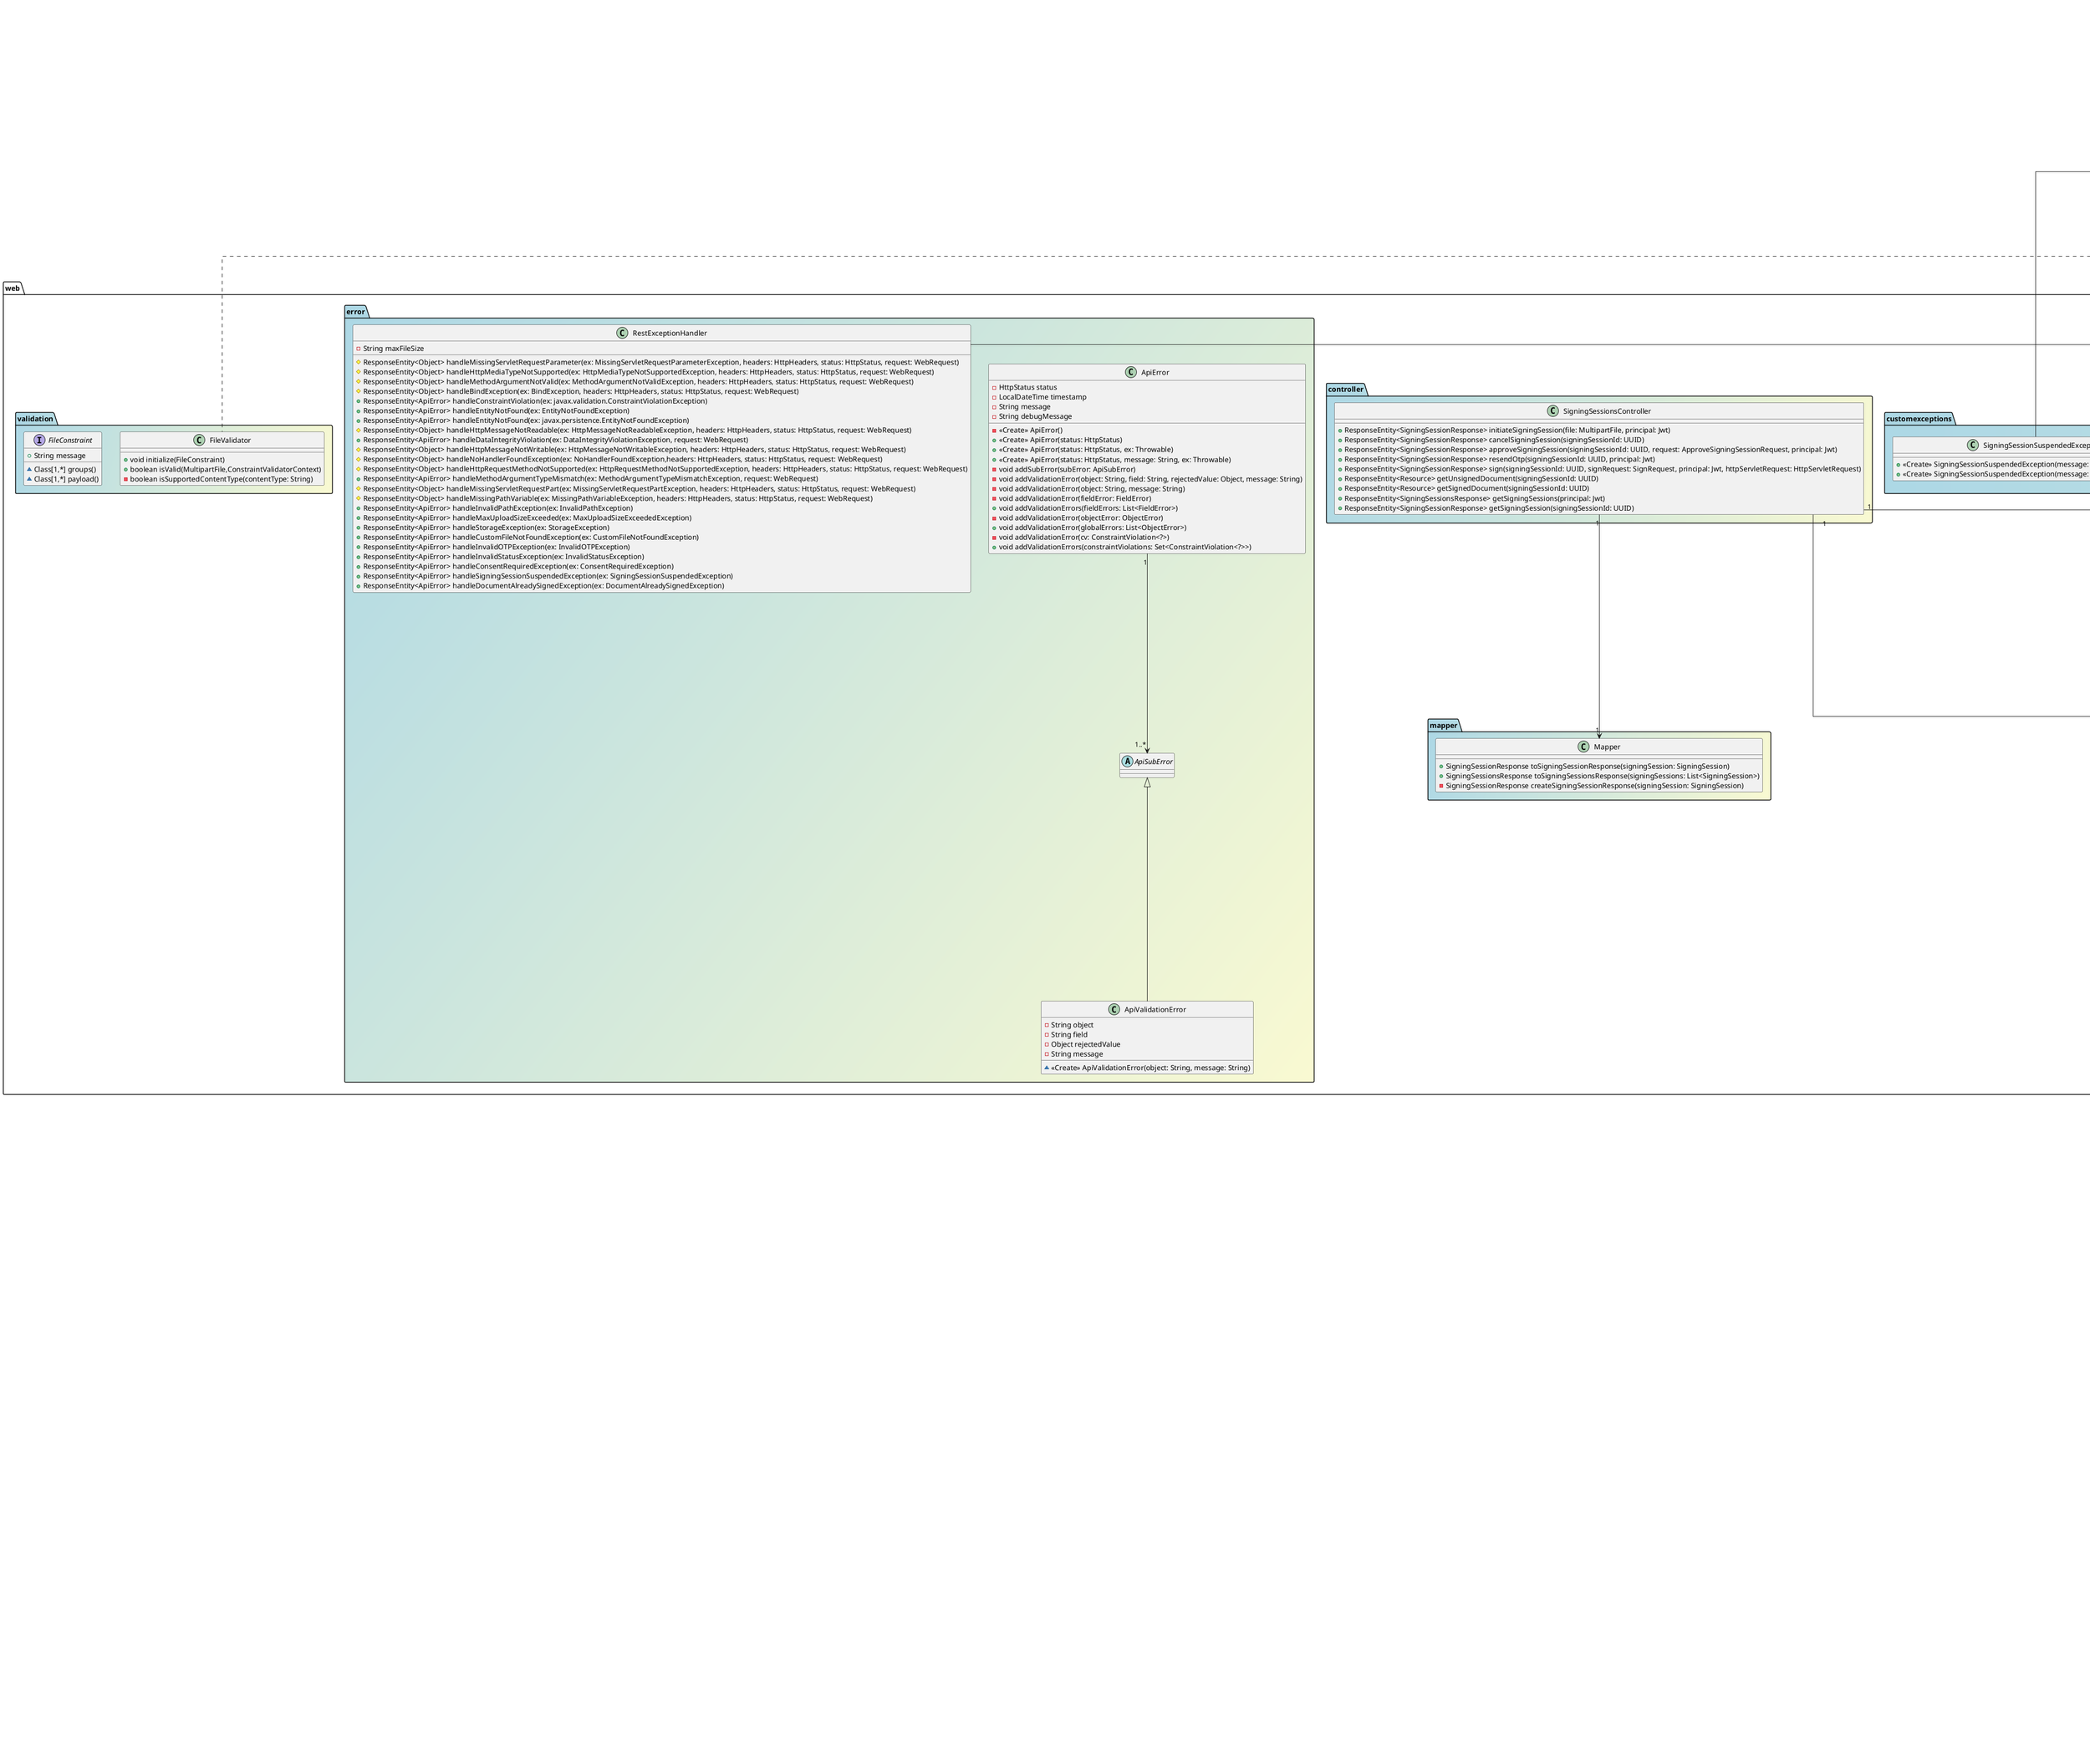 @startuml

skinparam linetype ortho
skinparam ranksep 200

package web.customexceptions #LightBlue/LightGoldenRodYellow {
    class InvalidStatusException {
        + <<Create>> InvalidStatusException(message: String)
        + <<Create>> InvalidStatusException(message: String, cause: Throwable)
    }
    class DocumentAlreadySignedException {
        + <<Create>> DocumentAlreadySignedException(message: String)
        + <<Create>> DocumentAlreadySignedException(message: String, cause: Throwable)
    }
    class ConsentRequiredException {
        + <<Create>> ConsentRequiredException(message: String)
        + <<Create>> ConsentRequiredException(message: String, cause: Throwable)
    }
    class StorageException {
        + <<Create>> StorageException(message: String)
        + <<Create>> StorageException(message: String, cause: Throwable)
    }
    class InvalidOTPException {
        + <<Create>> InvalidOTPException(message: String)
        + <<Create>> InvalidOTPException(message: String, cause: Throwable)
    }
    class EntityNotFoundException {
        + <<Create>> EntityNotFoundException(clazz: Class, searchParamsMap: String[1..*])
        - {static} String generateMessage(entity: String, searchParams: Map<String,String>)
        - {static} Map<K,V> toMap(keyType: Class<K>, valueType: Class<V>, entries: Object[1..*])
    }
    class CustomFileNotFoundException {
        + <<Create>> CustomFileNotFoundException(message: String)
        + <<Create>> CustomFileNotFoundException(message: String, cause: Throwable)
    }
    class SigningSessionSuspendedException {
        + <<Create>> SigningSessionSuspendedException(message: String)
        + <<Create>> SigningSessionSuspendedException(message: String, cause: Throwable)
    }
}


package web.error #LightBlue/LightGoldenRodYellow {
    class ApiError {
        - HttpStatus status
        - LocalDateTime timestamp
        - String message
        - String debugMessage
        - <<Create>> ApiError()
        + <<Create>> ApiError(status: HttpStatus)
        + <<Create>> ApiError(status: HttpStatus, ex: Throwable)
        + <<Create>> ApiError(status: HttpStatus, message: String, ex: Throwable)
        - void addSubError(subError: ApiSubError)
        - void addValidationError(object: String, field: String, rejectedValue: Object, message: String)
        - void addValidationError(object: String, message: String)
        - void addValidationError(fieldError: FieldError)
        + void addValidationErrors(fieldErrors: List<FieldError>)
        - void addValidationError(objectError: ObjectError)
        + void addValidationError(globalErrors: List<ObjectError>)
        - void addValidationError(cv: ConstraintViolation<?>)
        + void addValidationErrors(constraintViolations: Set<ConstraintViolation<?>>)
    }
    class RestExceptionHandler {
        - String maxFileSize
        # ResponseEntity<Object> handleMissingServletRequestParameter(ex: MissingServletRequestParameterException, headers: HttpHeaders, status: HttpStatus, request: WebRequest)
        # ResponseEntity<Object> handleHttpMediaTypeNotSupported(ex: HttpMediaTypeNotSupportedException, headers: HttpHeaders, status: HttpStatus, request: WebRequest)
        # ResponseEntity<Object> handleMethodArgumentNotValid(ex: MethodArgumentNotValidException, headers: HttpHeaders, status: HttpStatus, request: WebRequest)
        # ResponseEntity<Object> handleBindException(ex: BindException, headers: HttpHeaders, status: HttpStatus, request: WebRequest)
        + ResponseEntity<ApiError> handleConstraintViolation(ex: javax.validation.ConstraintViolationException)
        + ResponseEntity<ApiError> handleEntityNotFound(ex: EntityNotFoundException)
        + ResponseEntity<ApiError> handleEntityNotFound(ex: javax.persistence.EntityNotFoundException)
        # ResponseEntity<Object> handleHttpMessageNotReadable(ex: HttpMessageNotReadableException, headers: HttpHeaders, status: HttpStatus, request: WebRequest)
        + ResponseEntity<ApiError> handleDataIntegrityViolation(ex: DataIntegrityViolationException, request: WebRequest)
        # ResponseEntity<Object> handleHttpMessageNotWritable(ex: HttpMessageNotWritableException, headers: HttpHeaders, status: HttpStatus, request: WebRequest)
        # ResponseEntity<Object> handleNoHandlerFoundException(ex: NoHandlerFoundException,headers: HttpHeaders, status: HttpStatus, request: WebRequest)
        # ResponseEntity<Object> handleHttpRequestMethodNotSupported(ex: HttpRequestMethodNotSupportedException, headers: HttpHeaders, status: HttpStatus, request: WebRequest)
        + ResponseEntity<ApiError> handleMethodArgumentTypeMismatch(ex: MethodArgumentTypeMismatchException, request: WebRequest)
        # ResponseEntity<Object> handleMissingServletRequestPart(ex: MissingServletRequestPartException, headers: HttpHeaders, status: HttpStatus, request: WebRequest)
        # ResponseEntity<Object> handleMissingPathVariable(ex: MissingPathVariableException, headers: HttpHeaders, status: HttpStatus, request: WebRequest)
        + ResponseEntity<ApiError> handleInvalidPathException(ex: InvalidPathException)
        + ResponseEntity<ApiError> handleMaxUploadSizeExceeded(ex: MaxUploadSizeExceededException)
        + ResponseEntity<ApiError> handleStorageException(ex: StorageException)
        + ResponseEntity<ApiError> handleCustomFileNotFoundException(ex: CustomFileNotFoundException)
        + ResponseEntity<ApiError> handleInvalidOTPException(ex: InvalidOTPException)
        + ResponseEntity<ApiError> handleInvalidStatusException(ex: InvalidStatusException)
        + ResponseEntity<ApiError> handleConsentRequiredException(ex: ConsentRequiredException)
        + ResponseEntity<ApiError> handleSigningSessionSuspendedException(ex: SigningSessionSuspendedException)
        + ResponseEntity<ApiError> handleDocumentAlreadySignedException(ex: DocumentAlreadySignedException)
    }
    abstract class ApiSubError {
    }
    class ApiValidationError {
        - String object
        - String field
        - Object rejectedValue
        - String message
        ~ <<Create>> ApiValidationError(object: String, message: String)
    }
}

package service.storage #LightBlue/LightGoldenRodYellow {
    interface IStorageService {
        ~ Path store(file: MultipartFile)
        ~ Resource loadAsResource(fileName: String, signed: boolean)
        ~ Path load(fileName: String)
    }
    class StorageProperties {
        - String uploadDir
        - String downloadDir
    }
    class StorageServiceImpl {
        - Path uploadPath
        - Path downloadLocation
        + <<Create>> StorageServiceImpl(storageProperties: StorageProperties)
        + Path store(file: MultipartFile)
        + Resource loadAsResource(fileName: String, signed: boolean)
        + Path load(fileName: String)
    }
}

package web.controller #LightBlue/LightGoldenRodYellow {
    class SigningSessionsController {
        + ResponseEntity<SigningSessionResponse> initiateSigningSession(file: MultipartFile, principal: Jwt)
        + ResponseEntity<SigningSessionResponse> cancelSigningSession(signingSessionId: UUID)
        + ResponseEntity<SigningSessionResponse> approveSigningSession(signingSessionId: UUID, request: ApproveSigningSessionRequest, principal: Jwt)
        + ResponseEntity<SigningSessionResponse> resendOtp(signingSessionId: UUID, principal: Jwt)
        + ResponseEntity<SigningSessionResponse> sign(signingSessionId: UUID, signRequest: SignRequest, principal: Jwt, httpServletRequest: HttpServletRequest)
        + ResponseEntity<Resource> getUnsignedDocument(signingSessionId: UUID)
        + ResponseEntity<Resource> getSignedDocument(signingSessionId: UUID)
        + ResponseEntity<SigningSessionsResponse> getSigningSessions(principal: Jwt)
        + ResponseEntity<SigningSessionResponse> getSigningSession(signingSessionId: UUID)
    }
}

package response #LightBlue/LightGoldenRodYellow {
    class SigningSessionResponse {
        - UUID id
        - UUID userId
        - int otpAttempts
        - int signAttempts
        - Long suspendedUntil
        - Boolean consent
        - Status status
    }
    class DocumentResponse {
        - UUID id
        - String fileName
        - Long addedOn
        - String signedFileName
    }
    class SigningSessionsResponse {
    }
}

package service.email #LightBlue/LightGoldenRodYellow {
    class EmailServiceImpl {
        - {static} String NOREPLY_ADDRESS
        - JavaMailSender emailSender
        - ITemplateEngine thymeleafTemplateEngine
        + void sendRegistrationEmail(principal: Jwt, code: String)
        + void sendSigningEmail(principalClaims: Map<String,Object>, code: String)
    }
    interface IEmailService {
        ~ void sendRegistrationEmail(principal: Jwt, code: String)
        ~ void sendSigningEmail(principalClaims: Map<String,Object>, code: String)
    }
}


package persistence.repository #LightBlue/LightGoldenRodYellow {
    interface ISigningSessionRepository {
        ~ List<SigningSession> findByUserId(userId: UUID)
    }
}


package service.location #LightBlue/LightGoldenRodYellow {
    class GeoIPLocationService {
        - DatabaseReader dbReaderCity
        + <<Create>> GeoIPLocationService()
        + GeoIP getLocation(ip: String)
    }
    class GeoIP {
        - String ipAddress
        - String city
        - String country
        - String latitude
        - String longitude
        + <<Create>> GeoIP()
        + <<Create>> GeoIP(ipAddress: String)
        + <<Create>> GeoIP(ipAddress: String, city: String, country: String, latitude: String, longitude: String)
    }
    class HttpUtils {
        - {static} String[1..*] IP_HEADERS
        + {static} String getRequestIPAddress(request: HttpServletRequest)
        - <<Create>> HttpUtils()
    }
}

package service.signing.test #LightBlue/LightGoldenRodYellow {
    class SignerAuthenticityTest {
        - String givenName
        - String familyName
        - String signatureFieldName
        - String certSubjectName
        - Path fileToBeSignedPath
        - String reason
        - String contact
        - String clientIp
        ~ SignatureUtil util
        ~ PdfDocument pdfDocument
        ~ Map<String,Object> principalClaims
        ~ void setUp()
        ~ void tearDown()
        ~ void rejectDifferentPrincipal()
        ~ void acceptValidPrincipal()
    }

    class IrrefutabilityTest {
        - String givenName
        - String familyName
        - String signatureFieldName
        - String certSubjectName
        - Path fileToBeSignedPath
        - String reason
        - String contact
        - String clientIp
        ~ SignatureUtil util
        ~ PdfDocument pdfDocument
        ~ void setUp()
        ~ void tearDown()
        ~ void sessionFieldsUpdated()
        ~ void testSignedDocumentFieldsAndApproved()
    }

    class SigningServiceIntegrityTest {
        - String givenName
        - String familyName
        - String signatureFieldName
        - String certSubjectName
        - Path fileToBeSignedPath
        - String reason
        - String location
        - String contact
        - String clientIp
        ~ SignatureUtil util
        ~ PdfDocument pdfDocument
        ~ void setUp()
        ~ void tearDown()
        ~ void signatureField()
        ~ void signature()
        ~ void signatureValidityAndDataIntegrity()
        ~ void signatureDataIntegrityManual()
        ~ void fieldsMatch()
    }

}

package service.signing #LightBlue/LightGoldenRodYellow {
    class SigningService {
        ~ String BASE_DEST
        ~ String STORE_PATH
        ~ char[1..*] STORE_PASS
        ~ char[1..*] KEY_PASS
        + <<Create>> SigningService(signingProperties: SigningProperties, storageService: IStorageService, locationService: GeoIPLocationService)
        - {static} String getFileChecksum(digest: MessageDigest, file: File)
        + Path sign(signingSession: SigningSession, clientIp: String, principalClaims: Map<String,Object>)
        - String prepareLocation(clientIp: String)
        - String prepareReason(signingSession: SigningSession, principalClaims: Map<String,Object>)
    }
    class SigningProperties {
        - String storePass
        - String keyPass
    }
}

package persistence.model #LightBlue/LightGoldenRodYellow {
    class SigningSession {
        - UUID id
        - UUID userId
        - int otpAttempts
        - int signAttempts
        - Long suspendedUntil
        - Boolean consent
        - Status status
        + <<Create>> SigningSession(id: UUID)
    }
    class StatusConverter {
        + String convertToDatabaseColumn(status: Status)
        + Status convertToEntityAttribute(code: String)
    }
    class OneTimePassword {
        - UUID id
        - Long timestamp
        - String otp
        - String secret
    }
    class Document {
        - UUID id
        - String filePath
        - String fileName
        - Long addedOn
        - String signedFilePath
        - String signedFileName
    }
    enum Status {
        +  SIGNED
        +  PENDING
        +  IN_PROGRESS
        +  CANCELED
        +  REJECTED
        - <<Create>> Status(statusString: String)
        - String statusString
        + String getStatusString()
    }
}

package config #LightBlue/LightGoldenRodYellow {
    class SecurityConfig {
        # void configure(http: HttpSecurity)
        ~ JwtDecoder jwtDecoder(properties: OAuth2ResourceServerProperties)
    }
    class OrganizationSubClaimAdapter {
        - MappedJwtClaimSetConverter delegate
        + Map<String,Object> convert(claims: Map<String,Object>)
    }
}

package service.totp #LightBlue/LightGoldenRodYellow {
    class TotpService {
        - CodeGenerator codeGenerator
        - CodeVerifier codeVerifier
        + <<Create>> TotpService()
        + OneTimePassword getCodeObject()
        + OneTimePassword getCodeObject(timestamp: long, secret: String)
        + boolean verifyCode(secret: String, code: String)
    }

}

package service.sms #LightBlue/LightGoldenRodYellow {
    class SmsServiceImpl {
        ~ String sid
        ~ String token
        + <<Create>> SmsServiceImpl(smsProperties: SmsProperties)
        + void sendSigningSms(principalClaims: Map<String,Object>, code: String)
    }
    interface ISmsService {
        ~ void sendSigningSms(principalClaims: Map<String,Object>, code: String)
    }
    class SmsProperties {
        - String TWILIO_ACCOUNT_SID
        - String TWILIO_AUTH_TOKEN
    }
}

package web.validation #LightBlue/LightGoldenRodYellow {
    class FileValidator {
        + void initialize(FileConstraint)
        + boolean isValid(MultipartFile,ConstraintValidatorContext)
        - boolean isSupportedContentType(contentType: String)
    }
    interface FileConstraint {
        + String message
        ~ Class[1,*] groups()
        ~ Class[1,*] payload()
    }
}

package web.mapper #LightBlue/LightGoldenRodYellow {
    class Mapper {
        + SigningSessionResponse toSigningSessionResponse(signingSession: SigningSession)
        + SigningSessionsResponse toSigningSessionsResponse(signingSessions: List<SigningSession>)
        - SigningSessionResponse createSigningSessionResponse(signingSession: SigningSession)
    }
}

package request #LightBlue/LightGoldenRodYellow {
    class ApproveSigningSessionRequest {
        - Boolean consent
    }
    class SignRequest {
        - String otp
    }
}

package service.signingSession #LightBlue/LightGoldenRodYellow {
    class SigningSessionServiceImpl {
        - {static} String PATTERN_FORMAT
        + {static} String HashWithBouncyCastle(final originalString: String)
        + SigningSession findById(id: UUID)
        + SigningSession save(signingSession: SigningSession)
        + List<SigningSession> findByUserId(userId: UUID)
        + SigningSession initiateSigningSession(file: MultipartFile, principalClaims: Map<String,Object>)
        + SigningSession cancelSigningSession(signingSession: SigningSession)
        + SigningSession approveSigningSession(signingSession: SigningSession, consent: Boolean, principalClaims: Map<String,Object>)
        + SigningSession resendOtp(signingSession: SigningSession, principalClaims: Map<String,Object>)
        + void addSigningAttempt(signingSession: SigningSession)
        + void rejectSigning(signingSession: SigningSession)
        - SigningSession generateAndSendOtp(signingSession: SigningSession, otpAttempts: int, principalClaims: Map<String,Object>)
        + SigningSession sign(signingSession: SigningSession, otp: String, clientIp: String, principalClaims: Map<String,Object>)
        + Resource getUnsignedDocument(signingSession: SigningSession)
        + Resource getSignedDocument(signingSession: SigningSession)
    }
    interface ISigningSessionService {
        ~ SigningSession findById(id: UUID)
        ~ SigningSession save(signingSession: SigningSession)
        ~ List<SigningSession> findByUserId(userId: UUID)
        ~ SigningSession initiateSigningSession(file: MultipartFile, principalClaims: Map<String,Object>)
        ~ SigningSession cancelSigningSession(signingSession: SigningSession)
        ~ SigningSession approveSigningSession(signingSession: SigningSession, consent: Boolean, principalClaims: Map<String,Object>)
        ~ SigningSession resendOtp(signingSession: SigningSession, principalClaims: Map<String,Object>)
        ~ void addSigningAttempt(signingSession: SigningSession)
        ~ void rejectSigning(signingSession: SigningSession)
        ~ SigningSession sign(signingSession: SigningSession, otp: String, clientIp: String, principalClaims: Map<String,Object>)
        ~ Resource getUnsignedDocument(signingSession: SigningSession)
        ~ Resource getSignedDocument(signingSession: SigningSession)
    }
    class Hidden{
    }
    SigningSessionServiceImpl <|--Hidden
    hide Hidden
}

RuntimeException <|-- EntityNotFoundException
RuntimeException <|-- CustomFileNotFoundException
RuntimeException <|-- SigningSessionSuspendedException
RuntimeException <|-- InvalidOTPException
RuntimeException <|-- StorageException
RuntimeException <|-- ConsentRequiredException
RuntimeException <|-- DocumentAlreadySignedException
RuntimeException <|-- InvalidStatusException

ApiError "1" --> "1..*" ApiSubError
ApiSubError <|-- ApiValidationError
org.springframework.web.servlet.mvc.method.annotation.ResponseEntityExceptionHandler <|-- RestExceptionHandler

IStorageService <|.. StorageServiceImpl

SigningSessionsController "1" --> "1" Mapper
SigningSessionsController "1" --> "1" ISigningSessionService
SigningSessionsController "1" --> "1" ISmsService

SigningSessionResponse "1" --> "1" DocumentResponse
SigningSessionsResponse "1" --> "1..*" SigningSessionResponse

IEmailService <|.. EmailServiceImpl

org.springframework.data.jpa.repository.JpaRepository <|-- ISigningSessionRepository

SignerAuthenticityTest "1" --> "1" SigningService
SignerAuthenticityTest "1" --> "1" SigningProperties
SignerAuthenticityTest "1" --> "1" ISigningSessionRepository
SignerAuthenticityTest "1" --> "1" IStorageService
SignerAuthenticityTest "1" --> "1" GeoIPLocationService
SignerAuthenticityTest "1" --> "1" IEmailService
SignerAuthenticityTest "1" --> "1" TotpService
SignerAuthenticityTest "1" --> "1" SigningSession
SignerAuthenticityTest "1" --> "1" ISmsService
SignerAuthenticityTest "1" --> "1" SigningSessionServiceImpl

SigningServiceIntegrityTest "1" --> "1" SigningService
SigningServiceIntegrityTest "1" --> "1" SigningProperties
SigningServiceIntegrityTest "1" --> "1" IStorageService
SigningServiceIntegrityTest "1" --> "1" GeoIPLocationService

IrrefutabilityTest "1" --> "1" SigningProperties
IrrefutabilityTest "1" --> "1" ISigningSessionRepository
IrrefutabilityTest "1" --> "1" IStorageService
IrrefutabilityTest "1" --> "1" SigningService
IrrefutabilityTest "1" --> "1" GeoIPLocationService
IrrefutabilityTest "1" --> "1" IEmailService
IrrefutabilityTest "1" --> "1" TotpService
IrrefutabilityTest "1" --> "1" SigningSession
IrrefutabilityTest "1" --> "1" ISmsService

SigningService "1" --> "1" IStorageService
SigningService "1" --> "1" GeoIPLocationService

Document "1" --> "1" SigningSession
SigningSession "1" --> "1" Document
OneTimePassword "1" --> "1" SigningSession
SigningSession "1" --> "1" OneTimePassword
javax.persistence.AttributeConverter <|.. StatusConverter

org.springframework.security.config.annotation.web.configuration.WebSecurityConfigurerAdapter <|-- SecurityConfig
org.springframework.core.convert.converter.Converter <|.. OrganizationSubClaimAdapter

ISmsService <|.. SmsServiceImpl

javax.validation.ConstraintValidator <|.. FileValidator

java.io.Serializable <|.. ApproveSigningSessionRequest
java.io.Serializable <|.. SignRequest

ISigningSessionService <|.. SigningSessionServiceImpl
SigningSessionServiceImpl "1" --> "1" ISmsService
SigningSessionServiceImpl "1" --> "1" IEmailService
SigningSessionServiceImpl "1" --> "1" ISigningSessionRepository
SigningSessionServiceImpl "1" --> "1" TotpService
SigningSessionServiceImpl "1" --> "1" GeoIPLocationService
SigningSessionServiceImpl "1" --> "1" IStorageService
SigningSessionServiceImpl "1" --> "1" SigningService


@enduml